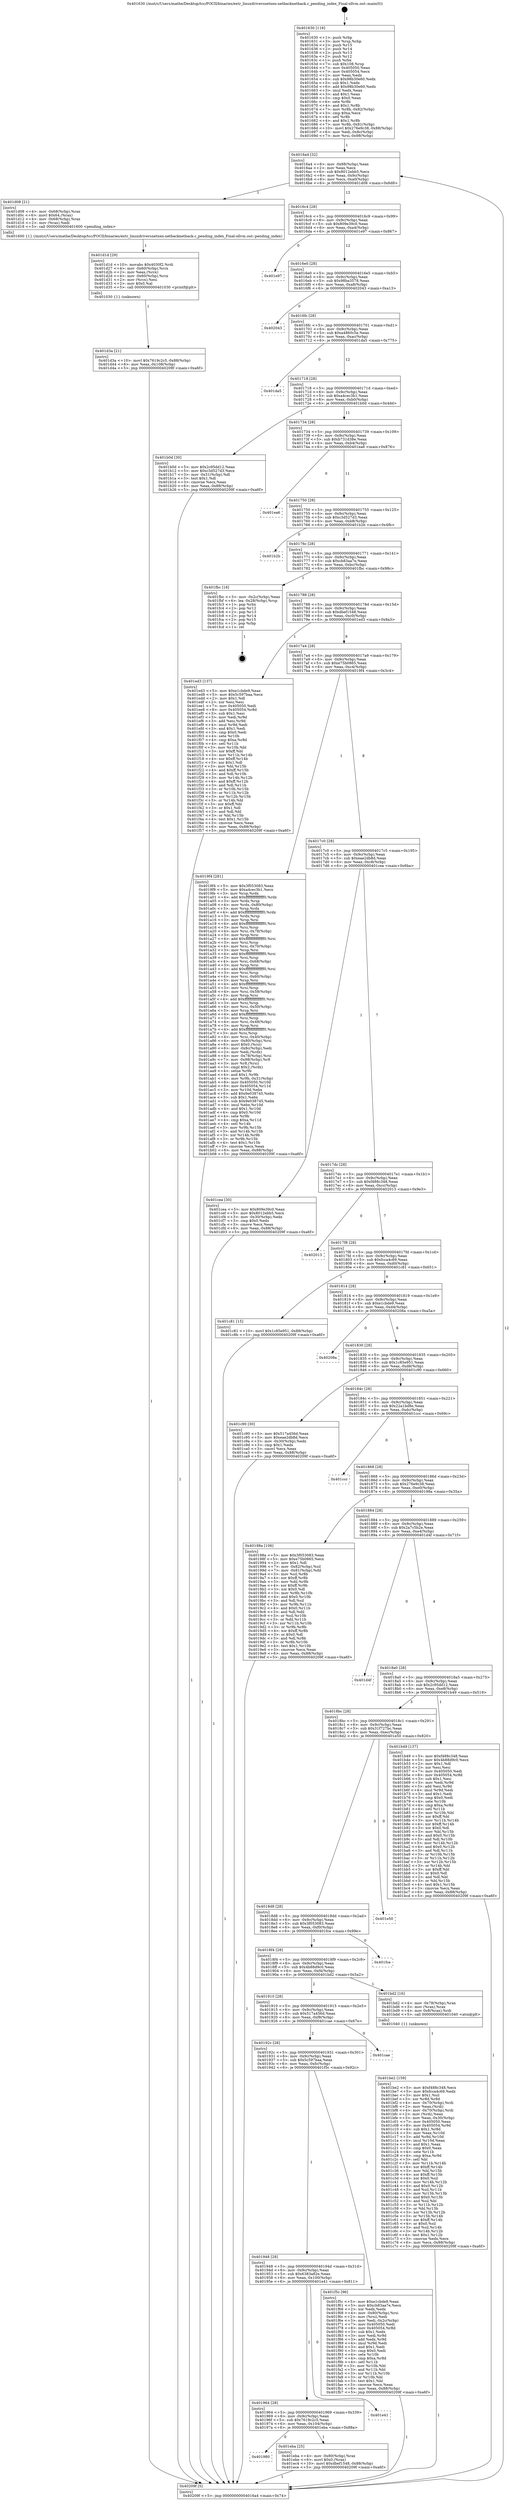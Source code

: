 digraph "0x401630" {
  label = "0x401630 (/mnt/c/Users/mathe/Desktop/tcc/POCII/binaries/extr_linuxdriversnetxen-netbacknetback.c_pending_index_Final-ollvm.out::main(0))"
  labelloc = "t"
  node[shape=record]

  Entry [label="",width=0.3,height=0.3,shape=circle,fillcolor=black,style=filled]
  "0x4016a4" [label="{
     0x4016a4 [32]\l
     | [instrs]\l
     &nbsp;&nbsp;0x4016a4 \<+6\>: mov -0x88(%rbp),%eax\l
     &nbsp;&nbsp;0x4016aa \<+2\>: mov %eax,%ecx\l
     &nbsp;&nbsp;0x4016ac \<+6\>: sub $0x8012ebb5,%ecx\l
     &nbsp;&nbsp;0x4016b2 \<+6\>: mov %eax,-0x9c(%rbp)\l
     &nbsp;&nbsp;0x4016b8 \<+6\>: mov %ecx,-0xa0(%rbp)\l
     &nbsp;&nbsp;0x4016be \<+6\>: je 0000000000401d08 \<main+0x6d8\>\l
  }"]
  "0x401d08" [label="{
     0x401d08 [21]\l
     | [instrs]\l
     &nbsp;&nbsp;0x401d08 \<+4\>: mov -0x68(%rbp),%rax\l
     &nbsp;&nbsp;0x401d0c \<+6\>: movl $0x64,(%rax)\l
     &nbsp;&nbsp;0x401d12 \<+4\>: mov -0x68(%rbp),%rax\l
     &nbsp;&nbsp;0x401d16 \<+2\>: mov (%rax),%edi\l
     &nbsp;&nbsp;0x401d18 \<+5\>: call 0000000000401600 \<pending_index\>\l
     | [calls]\l
     &nbsp;&nbsp;0x401600 \{1\} (/mnt/c/Users/mathe/Desktop/tcc/POCII/binaries/extr_linuxdriversnetxen-netbacknetback.c_pending_index_Final-ollvm.out::pending_index)\l
  }"]
  "0x4016c4" [label="{
     0x4016c4 [28]\l
     | [instrs]\l
     &nbsp;&nbsp;0x4016c4 \<+5\>: jmp 00000000004016c9 \<main+0x99\>\l
     &nbsp;&nbsp;0x4016c9 \<+6\>: mov -0x9c(%rbp),%eax\l
     &nbsp;&nbsp;0x4016cf \<+5\>: sub $0x809e39c0,%eax\l
     &nbsp;&nbsp;0x4016d4 \<+6\>: mov %eax,-0xa4(%rbp)\l
     &nbsp;&nbsp;0x4016da \<+6\>: je 0000000000401e97 \<main+0x867\>\l
  }"]
  Exit [label="",width=0.3,height=0.3,shape=circle,fillcolor=black,style=filled,peripheries=2]
  "0x401e97" [label="{
     0x401e97\l
  }", style=dashed]
  "0x4016e0" [label="{
     0x4016e0 [28]\l
     | [instrs]\l
     &nbsp;&nbsp;0x4016e0 \<+5\>: jmp 00000000004016e5 \<main+0xb5\>\l
     &nbsp;&nbsp;0x4016e5 \<+6\>: mov -0x9c(%rbp),%eax\l
     &nbsp;&nbsp;0x4016eb \<+5\>: sub $0x98ba3578,%eax\l
     &nbsp;&nbsp;0x4016f0 \<+6\>: mov %eax,-0xa8(%rbp)\l
     &nbsp;&nbsp;0x4016f6 \<+6\>: je 0000000000402043 \<main+0xa13\>\l
  }"]
  "0x401980" [label="{
     0x401980\l
  }", style=dashed]
  "0x402043" [label="{
     0x402043\l
  }", style=dashed]
  "0x4016fc" [label="{
     0x4016fc [28]\l
     | [instrs]\l
     &nbsp;&nbsp;0x4016fc \<+5\>: jmp 0000000000401701 \<main+0xd1\>\l
     &nbsp;&nbsp;0x401701 \<+6\>: mov -0x9c(%rbp),%eax\l
     &nbsp;&nbsp;0x401707 \<+5\>: sub $0xa4860c5e,%eax\l
     &nbsp;&nbsp;0x40170c \<+6\>: mov %eax,-0xac(%rbp)\l
     &nbsp;&nbsp;0x401712 \<+6\>: je 0000000000401da5 \<main+0x775\>\l
  }"]
  "0x401eba" [label="{
     0x401eba [25]\l
     | [instrs]\l
     &nbsp;&nbsp;0x401eba \<+4\>: mov -0x80(%rbp),%rax\l
     &nbsp;&nbsp;0x401ebe \<+6\>: movl $0x0,(%rax)\l
     &nbsp;&nbsp;0x401ec4 \<+10\>: movl $0xdbef1548,-0x88(%rbp)\l
     &nbsp;&nbsp;0x401ece \<+5\>: jmp 000000000040209f \<main+0xa6f\>\l
  }"]
  "0x401da5" [label="{
     0x401da5\l
  }", style=dashed]
  "0x401718" [label="{
     0x401718 [28]\l
     | [instrs]\l
     &nbsp;&nbsp;0x401718 \<+5\>: jmp 000000000040171d \<main+0xed\>\l
     &nbsp;&nbsp;0x40171d \<+6\>: mov -0x9c(%rbp),%eax\l
     &nbsp;&nbsp;0x401723 \<+5\>: sub $0xa4cec3b1,%eax\l
     &nbsp;&nbsp;0x401728 \<+6\>: mov %eax,-0xb0(%rbp)\l
     &nbsp;&nbsp;0x40172e \<+6\>: je 0000000000401b0d \<main+0x4dd\>\l
  }"]
  "0x401964" [label="{
     0x401964 [28]\l
     | [instrs]\l
     &nbsp;&nbsp;0x401964 \<+5\>: jmp 0000000000401969 \<main+0x339\>\l
     &nbsp;&nbsp;0x401969 \<+6\>: mov -0x9c(%rbp),%eax\l
     &nbsp;&nbsp;0x40196f \<+5\>: sub $0x7619c2c5,%eax\l
     &nbsp;&nbsp;0x401974 \<+6\>: mov %eax,-0x104(%rbp)\l
     &nbsp;&nbsp;0x40197a \<+6\>: je 0000000000401eba \<main+0x88a\>\l
  }"]
  "0x401b0d" [label="{
     0x401b0d [30]\l
     | [instrs]\l
     &nbsp;&nbsp;0x401b0d \<+5\>: mov $0x2c95dd12,%eax\l
     &nbsp;&nbsp;0x401b12 \<+5\>: mov $0xc3d527d3,%ecx\l
     &nbsp;&nbsp;0x401b17 \<+3\>: mov -0x31(%rbp),%dl\l
     &nbsp;&nbsp;0x401b1a \<+3\>: test $0x1,%dl\l
     &nbsp;&nbsp;0x401b1d \<+3\>: cmovne %ecx,%eax\l
     &nbsp;&nbsp;0x401b20 \<+6\>: mov %eax,-0x88(%rbp)\l
     &nbsp;&nbsp;0x401b26 \<+5\>: jmp 000000000040209f \<main+0xa6f\>\l
  }"]
  "0x401734" [label="{
     0x401734 [28]\l
     | [instrs]\l
     &nbsp;&nbsp;0x401734 \<+5\>: jmp 0000000000401739 \<main+0x109\>\l
     &nbsp;&nbsp;0x401739 \<+6\>: mov -0x9c(%rbp),%eax\l
     &nbsp;&nbsp;0x40173f \<+5\>: sub $0xb731d38e,%eax\l
     &nbsp;&nbsp;0x401744 \<+6\>: mov %eax,-0xb4(%rbp)\l
     &nbsp;&nbsp;0x40174a \<+6\>: je 0000000000401ea6 \<main+0x876\>\l
  }"]
  "0x401e41" [label="{
     0x401e41\l
  }", style=dashed]
  "0x401ea6" [label="{
     0x401ea6\l
  }", style=dashed]
  "0x401750" [label="{
     0x401750 [28]\l
     | [instrs]\l
     &nbsp;&nbsp;0x401750 \<+5\>: jmp 0000000000401755 \<main+0x125\>\l
     &nbsp;&nbsp;0x401755 \<+6\>: mov -0x9c(%rbp),%eax\l
     &nbsp;&nbsp;0x40175b \<+5\>: sub $0xc3d527d3,%eax\l
     &nbsp;&nbsp;0x401760 \<+6\>: mov %eax,-0xb8(%rbp)\l
     &nbsp;&nbsp;0x401766 \<+6\>: je 0000000000401b2b \<main+0x4fb\>\l
  }"]
  "0x401948" [label="{
     0x401948 [28]\l
     | [instrs]\l
     &nbsp;&nbsp;0x401948 \<+5\>: jmp 000000000040194d \<main+0x31d\>\l
     &nbsp;&nbsp;0x40194d \<+6\>: mov -0x9c(%rbp),%eax\l
     &nbsp;&nbsp;0x401953 \<+5\>: sub $0x6383a82e,%eax\l
     &nbsp;&nbsp;0x401958 \<+6\>: mov %eax,-0x100(%rbp)\l
     &nbsp;&nbsp;0x40195e \<+6\>: je 0000000000401e41 \<main+0x811\>\l
  }"]
  "0x401b2b" [label="{
     0x401b2b\l
  }", style=dashed]
  "0x40176c" [label="{
     0x40176c [28]\l
     | [instrs]\l
     &nbsp;&nbsp;0x40176c \<+5\>: jmp 0000000000401771 \<main+0x141\>\l
     &nbsp;&nbsp;0x401771 \<+6\>: mov -0x9c(%rbp),%eax\l
     &nbsp;&nbsp;0x401777 \<+5\>: sub $0xcb83aa7e,%eax\l
     &nbsp;&nbsp;0x40177c \<+6\>: mov %eax,-0xbc(%rbp)\l
     &nbsp;&nbsp;0x401782 \<+6\>: je 0000000000401fbc \<main+0x98c\>\l
  }"]
  "0x401f5c" [label="{
     0x401f5c [96]\l
     | [instrs]\l
     &nbsp;&nbsp;0x401f5c \<+5\>: mov $0xe1cbde9,%eax\l
     &nbsp;&nbsp;0x401f61 \<+5\>: mov $0xcb83aa7e,%ecx\l
     &nbsp;&nbsp;0x401f66 \<+2\>: xor %edx,%edx\l
     &nbsp;&nbsp;0x401f68 \<+4\>: mov -0x80(%rbp),%rsi\l
     &nbsp;&nbsp;0x401f6c \<+2\>: mov (%rsi),%edi\l
     &nbsp;&nbsp;0x401f6e \<+3\>: mov %edi,-0x2c(%rbp)\l
     &nbsp;&nbsp;0x401f71 \<+7\>: mov 0x405050,%edi\l
     &nbsp;&nbsp;0x401f78 \<+8\>: mov 0x405054,%r8d\l
     &nbsp;&nbsp;0x401f80 \<+3\>: sub $0x1,%edx\l
     &nbsp;&nbsp;0x401f83 \<+3\>: mov %edi,%r9d\l
     &nbsp;&nbsp;0x401f86 \<+3\>: add %edx,%r9d\l
     &nbsp;&nbsp;0x401f89 \<+4\>: imul %r9d,%edi\l
     &nbsp;&nbsp;0x401f8d \<+3\>: and $0x1,%edi\l
     &nbsp;&nbsp;0x401f90 \<+3\>: cmp $0x0,%edi\l
     &nbsp;&nbsp;0x401f93 \<+4\>: sete %r10b\l
     &nbsp;&nbsp;0x401f97 \<+4\>: cmp $0xa,%r8d\l
     &nbsp;&nbsp;0x401f9b \<+4\>: setl %r11b\l
     &nbsp;&nbsp;0x401f9f \<+3\>: mov %r10b,%bl\l
     &nbsp;&nbsp;0x401fa2 \<+3\>: and %r11b,%bl\l
     &nbsp;&nbsp;0x401fa5 \<+3\>: xor %r11b,%r10b\l
     &nbsp;&nbsp;0x401fa8 \<+3\>: or %r10b,%bl\l
     &nbsp;&nbsp;0x401fab \<+3\>: test $0x1,%bl\l
     &nbsp;&nbsp;0x401fae \<+3\>: cmovne %ecx,%eax\l
     &nbsp;&nbsp;0x401fb1 \<+6\>: mov %eax,-0x88(%rbp)\l
     &nbsp;&nbsp;0x401fb7 \<+5\>: jmp 000000000040209f \<main+0xa6f\>\l
  }"]
  "0x401fbc" [label="{
     0x401fbc [18]\l
     | [instrs]\l
     &nbsp;&nbsp;0x401fbc \<+3\>: mov -0x2c(%rbp),%eax\l
     &nbsp;&nbsp;0x401fbf \<+4\>: lea -0x28(%rbp),%rsp\l
     &nbsp;&nbsp;0x401fc3 \<+1\>: pop %rbx\l
     &nbsp;&nbsp;0x401fc4 \<+2\>: pop %r12\l
     &nbsp;&nbsp;0x401fc6 \<+2\>: pop %r13\l
     &nbsp;&nbsp;0x401fc8 \<+2\>: pop %r14\l
     &nbsp;&nbsp;0x401fca \<+2\>: pop %r15\l
     &nbsp;&nbsp;0x401fcc \<+1\>: pop %rbp\l
     &nbsp;&nbsp;0x401fcd \<+1\>: ret\l
  }"]
  "0x401788" [label="{
     0x401788 [28]\l
     | [instrs]\l
     &nbsp;&nbsp;0x401788 \<+5\>: jmp 000000000040178d \<main+0x15d\>\l
     &nbsp;&nbsp;0x40178d \<+6\>: mov -0x9c(%rbp),%eax\l
     &nbsp;&nbsp;0x401793 \<+5\>: sub $0xdbef1548,%eax\l
     &nbsp;&nbsp;0x401798 \<+6\>: mov %eax,-0xc0(%rbp)\l
     &nbsp;&nbsp;0x40179e \<+6\>: je 0000000000401ed3 \<main+0x8a3\>\l
  }"]
  "0x40192c" [label="{
     0x40192c [28]\l
     | [instrs]\l
     &nbsp;&nbsp;0x40192c \<+5\>: jmp 0000000000401931 \<main+0x301\>\l
     &nbsp;&nbsp;0x401931 \<+6\>: mov -0x9c(%rbp),%eax\l
     &nbsp;&nbsp;0x401937 \<+5\>: sub $0x5c597baa,%eax\l
     &nbsp;&nbsp;0x40193c \<+6\>: mov %eax,-0xfc(%rbp)\l
     &nbsp;&nbsp;0x401942 \<+6\>: je 0000000000401f5c \<main+0x92c\>\l
  }"]
  "0x401ed3" [label="{
     0x401ed3 [137]\l
     | [instrs]\l
     &nbsp;&nbsp;0x401ed3 \<+5\>: mov $0xe1cbde9,%eax\l
     &nbsp;&nbsp;0x401ed8 \<+5\>: mov $0x5c597baa,%ecx\l
     &nbsp;&nbsp;0x401edd \<+2\>: mov $0x1,%dl\l
     &nbsp;&nbsp;0x401edf \<+2\>: xor %esi,%esi\l
     &nbsp;&nbsp;0x401ee1 \<+7\>: mov 0x405050,%edi\l
     &nbsp;&nbsp;0x401ee8 \<+8\>: mov 0x405054,%r8d\l
     &nbsp;&nbsp;0x401ef0 \<+3\>: sub $0x1,%esi\l
     &nbsp;&nbsp;0x401ef3 \<+3\>: mov %edi,%r9d\l
     &nbsp;&nbsp;0x401ef6 \<+3\>: add %esi,%r9d\l
     &nbsp;&nbsp;0x401ef9 \<+4\>: imul %r9d,%edi\l
     &nbsp;&nbsp;0x401efd \<+3\>: and $0x1,%edi\l
     &nbsp;&nbsp;0x401f00 \<+3\>: cmp $0x0,%edi\l
     &nbsp;&nbsp;0x401f03 \<+4\>: sete %r10b\l
     &nbsp;&nbsp;0x401f07 \<+4\>: cmp $0xa,%r8d\l
     &nbsp;&nbsp;0x401f0b \<+4\>: setl %r11b\l
     &nbsp;&nbsp;0x401f0f \<+3\>: mov %r10b,%bl\l
     &nbsp;&nbsp;0x401f12 \<+3\>: xor $0xff,%bl\l
     &nbsp;&nbsp;0x401f15 \<+3\>: mov %r11b,%r14b\l
     &nbsp;&nbsp;0x401f18 \<+4\>: xor $0xff,%r14b\l
     &nbsp;&nbsp;0x401f1c \<+3\>: xor $0x1,%dl\l
     &nbsp;&nbsp;0x401f1f \<+3\>: mov %bl,%r15b\l
     &nbsp;&nbsp;0x401f22 \<+4\>: and $0xff,%r15b\l
     &nbsp;&nbsp;0x401f26 \<+3\>: and %dl,%r10b\l
     &nbsp;&nbsp;0x401f29 \<+3\>: mov %r14b,%r12b\l
     &nbsp;&nbsp;0x401f2c \<+4\>: and $0xff,%r12b\l
     &nbsp;&nbsp;0x401f30 \<+3\>: and %dl,%r11b\l
     &nbsp;&nbsp;0x401f33 \<+3\>: or %r10b,%r15b\l
     &nbsp;&nbsp;0x401f36 \<+3\>: or %r11b,%r12b\l
     &nbsp;&nbsp;0x401f39 \<+3\>: xor %r12b,%r15b\l
     &nbsp;&nbsp;0x401f3c \<+3\>: or %r14b,%bl\l
     &nbsp;&nbsp;0x401f3f \<+3\>: xor $0xff,%bl\l
     &nbsp;&nbsp;0x401f42 \<+3\>: or $0x1,%dl\l
     &nbsp;&nbsp;0x401f45 \<+2\>: and %dl,%bl\l
     &nbsp;&nbsp;0x401f47 \<+3\>: or %bl,%r15b\l
     &nbsp;&nbsp;0x401f4a \<+4\>: test $0x1,%r15b\l
     &nbsp;&nbsp;0x401f4e \<+3\>: cmovne %ecx,%eax\l
     &nbsp;&nbsp;0x401f51 \<+6\>: mov %eax,-0x88(%rbp)\l
     &nbsp;&nbsp;0x401f57 \<+5\>: jmp 000000000040209f \<main+0xa6f\>\l
  }"]
  "0x4017a4" [label="{
     0x4017a4 [28]\l
     | [instrs]\l
     &nbsp;&nbsp;0x4017a4 \<+5\>: jmp 00000000004017a9 \<main+0x179\>\l
     &nbsp;&nbsp;0x4017a9 \<+6\>: mov -0x9c(%rbp),%eax\l
     &nbsp;&nbsp;0x4017af \<+5\>: sub $0xe75b0865,%eax\l
     &nbsp;&nbsp;0x4017b4 \<+6\>: mov %eax,-0xc4(%rbp)\l
     &nbsp;&nbsp;0x4017ba \<+6\>: je 00000000004019f4 \<main+0x3c4\>\l
  }"]
  "0x401cae" [label="{
     0x401cae\l
  }", style=dashed]
  "0x4019f4" [label="{
     0x4019f4 [281]\l
     | [instrs]\l
     &nbsp;&nbsp;0x4019f4 \<+5\>: mov $0x3f053083,%eax\l
     &nbsp;&nbsp;0x4019f9 \<+5\>: mov $0xa4cec3b1,%ecx\l
     &nbsp;&nbsp;0x4019fe \<+3\>: mov %rsp,%rdx\l
     &nbsp;&nbsp;0x401a01 \<+4\>: add $0xfffffffffffffff0,%rdx\l
     &nbsp;&nbsp;0x401a05 \<+3\>: mov %rdx,%rsp\l
     &nbsp;&nbsp;0x401a08 \<+4\>: mov %rdx,-0x80(%rbp)\l
     &nbsp;&nbsp;0x401a0c \<+3\>: mov %rsp,%rdx\l
     &nbsp;&nbsp;0x401a0f \<+4\>: add $0xfffffffffffffff0,%rdx\l
     &nbsp;&nbsp;0x401a13 \<+3\>: mov %rdx,%rsp\l
     &nbsp;&nbsp;0x401a16 \<+3\>: mov %rsp,%rsi\l
     &nbsp;&nbsp;0x401a19 \<+4\>: add $0xfffffffffffffff0,%rsi\l
     &nbsp;&nbsp;0x401a1d \<+3\>: mov %rsi,%rsp\l
     &nbsp;&nbsp;0x401a20 \<+4\>: mov %rsi,-0x78(%rbp)\l
     &nbsp;&nbsp;0x401a24 \<+3\>: mov %rsp,%rsi\l
     &nbsp;&nbsp;0x401a27 \<+4\>: add $0xfffffffffffffff0,%rsi\l
     &nbsp;&nbsp;0x401a2b \<+3\>: mov %rsi,%rsp\l
     &nbsp;&nbsp;0x401a2e \<+4\>: mov %rsi,-0x70(%rbp)\l
     &nbsp;&nbsp;0x401a32 \<+3\>: mov %rsp,%rsi\l
     &nbsp;&nbsp;0x401a35 \<+4\>: add $0xfffffffffffffff0,%rsi\l
     &nbsp;&nbsp;0x401a39 \<+3\>: mov %rsi,%rsp\l
     &nbsp;&nbsp;0x401a3c \<+4\>: mov %rsi,-0x68(%rbp)\l
     &nbsp;&nbsp;0x401a40 \<+3\>: mov %rsp,%rsi\l
     &nbsp;&nbsp;0x401a43 \<+4\>: add $0xfffffffffffffff0,%rsi\l
     &nbsp;&nbsp;0x401a47 \<+3\>: mov %rsi,%rsp\l
     &nbsp;&nbsp;0x401a4a \<+4\>: mov %rsi,-0x60(%rbp)\l
     &nbsp;&nbsp;0x401a4e \<+3\>: mov %rsp,%rsi\l
     &nbsp;&nbsp;0x401a51 \<+4\>: add $0xfffffffffffffff0,%rsi\l
     &nbsp;&nbsp;0x401a55 \<+3\>: mov %rsi,%rsp\l
     &nbsp;&nbsp;0x401a58 \<+4\>: mov %rsi,-0x58(%rbp)\l
     &nbsp;&nbsp;0x401a5c \<+3\>: mov %rsp,%rsi\l
     &nbsp;&nbsp;0x401a5f \<+4\>: add $0xfffffffffffffff0,%rsi\l
     &nbsp;&nbsp;0x401a63 \<+3\>: mov %rsi,%rsp\l
     &nbsp;&nbsp;0x401a66 \<+4\>: mov %rsi,-0x50(%rbp)\l
     &nbsp;&nbsp;0x401a6a \<+3\>: mov %rsp,%rsi\l
     &nbsp;&nbsp;0x401a6d \<+4\>: add $0xfffffffffffffff0,%rsi\l
     &nbsp;&nbsp;0x401a71 \<+3\>: mov %rsi,%rsp\l
     &nbsp;&nbsp;0x401a74 \<+4\>: mov %rsi,-0x48(%rbp)\l
     &nbsp;&nbsp;0x401a78 \<+3\>: mov %rsp,%rsi\l
     &nbsp;&nbsp;0x401a7b \<+4\>: add $0xfffffffffffffff0,%rsi\l
     &nbsp;&nbsp;0x401a7f \<+3\>: mov %rsi,%rsp\l
     &nbsp;&nbsp;0x401a82 \<+4\>: mov %rsi,-0x40(%rbp)\l
     &nbsp;&nbsp;0x401a86 \<+4\>: mov -0x80(%rbp),%rsi\l
     &nbsp;&nbsp;0x401a8a \<+6\>: movl $0x0,(%rsi)\l
     &nbsp;&nbsp;0x401a90 \<+6\>: mov -0x8c(%rbp),%edi\l
     &nbsp;&nbsp;0x401a96 \<+2\>: mov %edi,(%rdx)\l
     &nbsp;&nbsp;0x401a98 \<+4\>: mov -0x78(%rbp),%rsi\l
     &nbsp;&nbsp;0x401a9c \<+7\>: mov -0x98(%rbp),%r8\l
     &nbsp;&nbsp;0x401aa3 \<+3\>: mov %r8,(%rsi)\l
     &nbsp;&nbsp;0x401aa6 \<+3\>: cmpl $0x2,(%rdx)\l
     &nbsp;&nbsp;0x401aa9 \<+4\>: setne %r9b\l
     &nbsp;&nbsp;0x401aad \<+4\>: and $0x1,%r9b\l
     &nbsp;&nbsp;0x401ab1 \<+4\>: mov %r9b,-0x31(%rbp)\l
     &nbsp;&nbsp;0x401ab5 \<+8\>: mov 0x405050,%r10d\l
     &nbsp;&nbsp;0x401abd \<+8\>: mov 0x405054,%r11d\l
     &nbsp;&nbsp;0x401ac5 \<+3\>: mov %r10d,%ebx\l
     &nbsp;&nbsp;0x401ac8 \<+6\>: add $0x9e038745,%ebx\l
     &nbsp;&nbsp;0x401ace \<+3\>: sub $0x1,%ebx\l
     &nbsp;&nbsp;0x401ad1 \<+6\>: sub $0x9e038745,%ebx\l
     &nbsp;&nbsp;0x401ad7 \<+4\>: imul %ebx,%r10d\l
     &nbsp;&nbsp;0x401adb \<+4\>: and $0x1,%r10d\l
     &nbsp;&nbsp;0x401adf \<+4\>: cmp $0x0,%r10d\l
     &nbsp;&nbsp;0x401ae3 \<+4\>: sete %r9b\l
     &nbsp;&nbsp;0x401ae7 \<+4\>: cmp $0xa,%r11d\l
     &nbsp;&nbsp;0x401aeb \<+4\>: setl %r14b\l
     &nbsp;&nbsp;0x401aef \<+3\>: mov %r9b,%r15b\l
     &nbsp;&nbsp;0x401af2 \<+3\>: and %r14b,%r15b\l
     &nbsp;&nbsp;0x401af5 \<+3\>: xor %r14b,%r9b\l
     &nbsp;&nbsp;0x401af8 \<+3\>: or %r9b,%r15b\l
     &nbsp;&nbsp;0x401afb \<+4\>: test $0x1,%r15b\l
     &nbsp;&nbsp;0x401aff \<+3\>: cmovne %ecx,%eax\l
     &nbsp;&nbsp;0x401b02 \<+6\>: mov %eax,-0x88(%rbp)\l
     &nbsp;&nbsp;0x401b08 \<+5\>: jmp 000000000040209f \<main+0xa6f\>\l
  }"]
  "0x4017c0" [label="{
     0x4017c0 [28]\l
     | [instrs]\l
     &nbsp;&nbsp;0x4017c0 \<+5\>: jmp 00000000004017c5 \<main+0x195\>\l
     &nbsp;&nbsp;0x4017c5 \<+6\>: mov -0x9c(%rbp),%eax\l
     &nbsp;&nbsp;0x4017cb \<+5\>: sub $0xeae2db8d,%eax\l
     &nbsp;&nbsp;0x4017d0 \<+6\>: mov %eax,-0xc8(%rbp)\l
     &nbsp;&nbsp;0x4017d6 \<+6\>: je 0000000000401cea \<main+0x6ba\>\l
  }"]
  "0x401d3a" [label="{
     0x401d3a [21]\l
     | [instrs]\l
     &nbsp;&nbsp;0x401d3a \<+10\>: movl $0x7619c2c5,-0x88(%rbp)\l
     &nbsp;&nbsp;0x401d44 \<+6\>: mov %eax,-0x108(%rbp)\l
     &nbsp;&nbsp;0x401d4a \<+5\>: jmp 000000000040209f \<main+0xa6f\>\l
  }"]
  "0x401cea" [label="{
     0x401cea [30]\l
     | [instrs]\l
     &nbsp;&nbsp;0x401cea \<+5\>: mov $0x809e39c0,%eax\l
     &nbsp;&nbsp;0x401cef \<+5\>: mov $0x8012ebb5,%ecx\l
     &nbsp;&nbsp;0x401cf4 \<+3\>: mov -0x30(%rbp),%edx\l
     &nbsp;&nbsp;0x401cf7 \<+3\>: cmp $0x0,%edx\l
     &nbsp;&nbsp;0x401cfa \<+3\>: cmove %ecx,%eax\l
     &nbsp;&nbsp;0x401cfd \<+6\>: mov %eax,-0x88(%rbp)\l
     &nbsp;&nbsp;0x401d03 \<+5\>: jmp 000000000040209f \<main+0xa6f\>\l
  }"]
  "0x4017dc" [label="{
     0x4017dc [28]\l
     | [instrs]\l
     &nbsp;&nbsp;0x4017dc \<+5\>: jmp 00000000004017e1 \<main+0x1b1\>\l
     &nbsp;&nbsp;0x4017e1 \<+6\>: mov -0x9c(%rbp),%eax\l
     &nbsp;&nbsp;0x4017e7 \<+5\>: sub $0xf488c348,%eax\l
     &nbsp;&nbsp;0x4017ec \<+6\>: mov %eax,-0xcc(%rbp)\l
     &nbsp;&nbsp;0x4017f2 \<+6\>: je 0000000000402013 \<main+0x9e3\>\l
  }"]
  "0x401d1d" [label="{
     0x401d1d [29]\l
     | [instrs]\l
     &nbsp;&nbsp;0x401d1d \<+10\>: movabs $0x4030f2,%rdi\l
     &nbsp;&nbsp;0x401d27 \<+4\>: mov -0x60(%rbp),%rcx\l
     &nbsp;&nbsp;0x401d2b \<+2\>: mov %eax,(%rcx)\l
     &nbsp;&nbsp;0x401d2d \<+4\>: mov -0x60(%rbp),%rcx\l
     &nbsp;&nbsp;0x401d31 \<+2\>: mov (%rcx),%esi\l
     &nbsp;&nbsp;0x401d33 \<+2\>: mov $0x0,%al\l
     &nbsp;&nbsp;0x401d35 \<+5\>: call 0000000000401030 \<printf@plt\>\l
     | [calls]\l
     &nbsp;&nbsp;0x401030 \{1\} (unknown)\l
  }"]
  "0x402013" [label="{
     0x402013\l
  }", style=dashed]
  "0x4017f8" [label="{
     0x4017f8 [28]\l
     | [instrs]\l
     &nbsp;&nbsp;0x4017f8 \<+5\>: jmp 00000000004017fd \<main+0x1cd\>\l
     &nbsp;&nbsp;0x4017fd \<+6\>: mov -0x9c(%rbp),%eax\l
     &nbsp;&nbsp;0x401803 \<+5\>: sub $0xfcca4c69,%eax\l
     &nbsp;&nbsp;0x401808 \<+6\>: mov %eax,-0xd0(%rbp)\l
     &nbsp;&nbsp;0x40180e \<+6\>: je 0000000000401c81 \<main+0x651\>\l
  }"]
  "0x401be2" [label="{
     0x401be2 [159]\l
     | [instrs]\l
     &nbsp;&nbsp;0x401be2 \<+5\>: mov $0xf488c348,%ecx\l
     &nbsp;&nbsp;0x401be7 \<+5\>: mov $0xfcca4c69,%edx\l
     &nbsp;&nbsp;0x401bec \<+3\>: mov $0x1,%sil\l
     &nbsp;&nbsp;0x401bef \<+3\>: xor %r8d,%r8d\l
     &nbsp;&nbsp;0x401bf2 \<+4\>: mov -0x70(%rbp),%rdi\l
     &nbsp;&nbsp;0x401bf6 \<+2\>: mov %eax,(%rdi)\l
     &nbsp;&nbsp;0x401bf8 \<+4\>: mov -0x70(%rbp),%rdi\l
     &nbsp;&nbsp;0x401bfc \<+2\>: mov (%rdi),%eax\l
     &nbsp;&nbsp;0x401bfe \<+3\>: mov %eax,-0x30(%rbp)\l
     &nbsp;&nbsp;0x401c01 \<+7\>: mov 0x405050,%eax\l
     &nbsp;&nbsp;0x401c08 \<+8\>: mov 0x405054,%r9d\l
     &nbsp;&nbsp;0x401c10 \<+4\>: sub $0x1,%r8d\l
     &nbsp;&nbsp;0x401c14 \<+3\>: mov %eax,%r10d\l
     &nbsp;&nbsp;0x401c17 \<+3\>: add %r8d,%r10d\l
     &nbsp;&nbsp;0x401c1a \<+4\>: imul %r10d,%eax\l
     &nbsp;&nbsp;0x401c1e \<+3\>: and $0x1,%eax\l
     &nbsp;&nbsp;0x401c21 \<+3\>: cmp $0x0,%eax\l
     &nbsp;&nbsp;0x401c24 \<+4\>: sete %r11b\l
     &nbsp;&nbsp;0x401c28 \<+4\>: cmp $0xa,%r9d\l
     &nbsp;&nbsp;0x401c2c \<+3\>: setl %bl\l
     &nbsp;&nbsp;0x401c2f \<+3\>: mov %r11b,%r14b\l
     &nbsp;&nbsp;0x401c32 \<+4\>: xor $0xff,%r14b\l
     &nbsp;&nbsp;0x401c36 \<+3\>: mov %bl,%r15b\l
     &nbsp;&nbsp;0x401c39 \<+4\>: xor $0xff,%r15b\l
     &nbsp;&nbsp;0x401c3d \<+4\>: xor $0x0,%sil\l
     &nbsp;&nbsp;0x401c41 \<+3\>: mov %r14b,%r12b\l
     &nbsp;&nbsp;0x401c44 \<+4\>: and $0x0,%r12b\l
     &nbsp;&nbsp;0x401c48 \<+3\>: and %sil,%r11b\l
     &nbsp;&nbsp;0x401c4b \<+3\>: mov %r15b,%r13b\l
     &nbsp;&nbsp;0x401c4e \<+4\>: and $0x0,%r13b\l
     &nbsp;&nbsp;0x401c52 \<+3\>: and %sil,%bl\l
     &nbsp;&nbsp;0x401c55 \<+3\>: or %r11b,%r12b\l
     &nbsp;&nbsp;0x401c58 \<+3\>: or %bl,%r13b\l
     &nbsp;&nbsp;0x401c5b \<+3\>: xor %r13b,%r12b\l
     &nbsp;&nbsp;0x401c5e \<+3\>: or %r15b,%r14b\l
     &nbsp;&nbsp;0x401c61 \<+4\>: xor $0xff,%r14b\l
     &nbsp;&nbsp;0x401c65 \<+4\>: or $0x0,%sil\l
     &nbsp;&nbsp;0x401c69 \<+3\>: and %sil,%r14b\l
     &nbsp;&nbsp;0x401c6c \<+3\>: or %r14b,%r12b\l
     &nbsp;&nbsp;0x401c6f \<+4\>: test $0x1,%r12b\l
     &nbsp;&nbsp;0x401c73 \<+3\>: cmovne %edx,%ecx\l
     &nbsp;&nbsp;0x401c76 \<+6\>: mov %ecx,-0x88(%rbp)\l
     &nbsp;&nbsp;0x401c7c \<+5\>: jmp 000000000040209f \<main+0xa6f\>\l
  }"]
  "0x401c81" [label="{
     0x401c81 [15]\l
     | [instrs]\l
     &nbsp;&nbsp;0x401c81 \<+10\>: movl $0x1c85e951,-0x88(%rbp)\l
     &nbsp;&nbsp;0x401c8b \<+5\>: jmp 000000000040209f \<main+0xa6f\>\l
  }"]
  "0x401814" [label="{
     0x401814 [28]\l
     | [instrs]\l
     &nbsp;&nbsp;0x401814 \<+5\>: jmp 0000000000401819 \<main+0x1e9\>\l
     &nbsp;&nbsp;0x401819 \<+6\>: mov -0x9c(%rbp),%eax\l
     &nbsp;&nbsp;0x40181f \<+5\>: sub $0xe1cbde9,%eax\l
     &nbsp;&nbsp;0x401824 \<+6\>: mov %eax,-0xd4(%rbp)\l
     &nbsp;&nbsp;0x40182a \<+6\>: je 000000000040208a \<main+0xa5a\>\l
  }"]
  "0x401910" [label="{
     0x401910 [28]\l
     | [instrs]\l
     &nbsp;&nbsp;0x401910 \<+5\>: jmp 0000000000401915 \<main+0x2e5\>\l
     &nbsp;&nbsp;0x401915 \<+6\>: mov -0x9c(%rbp),%eax\l
     &nbsp;&nbsp;0x40191b \<+5\>: sub $0x517a456d,%eax\l
     &nbsp;&nbsp;0x401920 \<+6\>: mov %eax,-0xf8(%rbp)\l
     &nbsp;&nbsp;0x401926 \<+6\>: je 0000000000401cae \<main+0x67e\>\l
  }"]
  "0x40208a" [label="{
     0x40208a\l
  }", style=dashed]
  "0x401830" [label="{
     0x401830 [28]\l
     | [instrs]\l
     &nbsp;&nbsp;0x401830 \<+5\>: jmp 0000000000401835 \<main+0x205\>\l
     &nbsp;&nbsp;0x401835 \<+6\>: mov -0x9c(%rbp),%eax\l
     &nbsp;&nbsp;0x40183b \<+5\>: sub $0x1c85e951,%eax\l
     &nbsp;&nbsp;0x401840 \<+6\>: mov %eax,-0xd8(%rbp)\l
     &nbsp;&nbsp;0x401846 \<+6\>: je 0000000000401c90 \<main+0x660\>\l
  }"]
  "0x401bd2" [label="{
     0x401bd2 [16]\l
     | [instrs]\l
     &nbsp;&nbsp;0x401bd2 \<+4\>: mov -0x78(%rbp),%rax\l
     &nbsp;&nbsp;0x401bd6 \<+3\>: mov (%rax),%rax\l
     &nbsp;&nbsp;0x401bd9 \<+4\>: mov 0x8(%rax),%rdi\l
     &nbsp;&nbsp;0x401bdd \<+5\>: call 0000000000401040 \<atoi@plt\>\l
     | [calls]\l
     &nbsp;&nbsp;0x401040 \{1\} (unknown)\l
  }"]
  "0x401c90" [label="{
     0x401c90 [30]\l
     | [instrs]\l
     &nbsp;&nbsp;0x401c90 \<+5\>: mov $0x517a456d,%eax\l
     &nbsp;&nbsp;0x401c95 \<+5\>: mov $0xeae2db8d,%ecx\l
     &nbsp;&nbsp;0x401c9a \<+3\>: mov -0x30(%rbp),%edx\l
     &nbsp;&nbsp;0x401c9d \<+3\>: cmp $0x1,%edx\l
     &nbsp;&nbsp;0x401ca0 \<+3\>: cmovl %ecx,%eax\l
     &nbsp;&nbsp;0x401ca3 \<+6\>: mov %eax,-0x88(%rbp)\l
     &nbsp;&nbsp;0x401ca9 \<+5\>: jmp 000000000040209f \<main+0xa6f\>\l
  }"]
  "0x40184c" [label="{
     0x40184c [28]\l
     | [instrs]\l
     &nbsp;&nbsp;0x40184c \<+5\>: jmp 0000000000401851 \<main+0x221\>\l
     &nbsp;&nbsp;0x401851 \<+6\>: mov -0x9c(%rbp),%eax\l
     &nbsp;&nbsp;0x401857 \<+5\>: sub $0x22a1bd8e,%eax\l
     &nbsp;&nbsp;0x40185c \<+6\>: mov %eax,-0xdc(%rbp)\l
     &nbsp;&nbsp;0x401862 \<+6\>: je 0000000000401ccc \<main+0x69c\>\l
  }"]
  "0x4018f4" [label="{
     0x4018f4 [28]\l
     | [instrs]\l
     &nbsp;&nbsp;0x4018f4 \<+5\>: jmp 00000000004018f9 \<main+0x2c9\>\l
     &nbsp;&nbsp;0x4018f9 \<+6\>: mov -0x9c(%rbp),%eax\l
     &nbsp;&nbsp;0x4018ff \<+5\>: sub $0x4b88d9c0,%eax\l
     &nbsp;&nbsp;0x401904 \<+6\>: mov %eax,-0xf4(%rbp)\l
     &nbsp;&nbsp;0x40190a \<+6\>: je 0000000000401bd2 \<main+0x5a2\>\l
  }"]
  "0x401ccc" [label="{
     0x401ccc\l
  }", style=dashed]
  "0x401868" [label="{
     0x401868 [28]\l
     | [instrs]\l
     &nbsp;&nbsp;0x401868 \<+5\>: jmp 000000000040186d \<main+0x23d\>\l
     &nbsp;&nbsp;0x40186d \<+6\>: mov -0x9c(%rbp),%eax\l
     &nbsp;&nbsp;0x401873 \<+5\>: sub $0x276e9c38,%eax\l
     &nbsp;&nbsp;0x401878 \<+6\>: mov %eax,-0xe0(%rbp)\l
     &nbsp;&nbsp;0x40187e \<+6\>: je 000000000040198a \<main+0x35a\>\l
  }"]
  "0x401fce" [label="{
     0x401fce\l
  }", style=dashed]
  "0x40198a" [label="{
     0x40198a [106]\l
     | [instrs]\l
     &nbsp;&nbsp;0x40198a \<+5\>: mov $0x3f053083,%eax\l
     &nbsp;&nbsp;0x40198f \<+5\>: mov $0xe75b0865,%ecx\l
     &nbsp;&nbsp;0x401994 \<+2\>: mov $0x1,%dl\l
     &nbsp;&nbsp;0x401996 \<+7\>: mov -0x82(%rbp),%sil\l
     &nbsp;&nbsp;0x40199d \<+7\>: mov -0x81(%rbp),%dil\l
     &nbsp;&nbsp;0x4019a4 \<+3\>: mov %sil,%r8b\l
     &nbsp;&nbsp;0x4019a7 \<+4\>: xor $0xff,%r8b\l
     &nbsp;&nbsp;0x4019ab \<+3\>: mov %dil,%r9b\l
     &nbsp;&nbsp;0x4019ae \<+4\>: xor $0xff,%r9b\l
     &nbsp;&nbsp;0x4019b2 \<+3\>: xor $0x0,%dl\l
     &nbsp;&nbsp;0x4019b5 \<+3\>: mov %r8b,%r10b\l
     &nbsp;&nbsp;0x4019b8 \<+4\>: and $0x0,%r10b\l
     &nbsp;&nbsp;0x4019bc \<+3\>: and %dl,%sil\l
     &nbsp;&nbsp;0x4019bf \<+3\>: mov %r9b,%r11b\l
     &nbsp;&nbsp;0x4019c2 \<+4\>: and $0x0,%r11b\l
     &nbsp;&nbsp;0x4019c6 \<+3\>: and %dl,%dil\l
     &nbsp;&nbsp;0x4019c9 \<+3\>: or %sil,%r10b\l
     &nbsp;&nbsp;0x4019cc \<+3\>: or %dil,%r11b\l
     &nbsp;&nbsp;0x4019cf \<+3\>: xor %r11b,%r10b\l
     &nbsp;&nbsp;0x4019d2 \<+3\>: or %r9b,%r8b\l
     &nbsp;&nbsp;0x4019d5 \<+4\>: xor $0xff,%r8b\l
     &nbsp;&nbsp;0x4019d9 \<+3\>: or $0x0,%dl\l
     &nbsp;&nbsp;0x4019dc \<+3\>: and %dl,%r8b\l
     &nbsp;&nbsp;0x4019df \<+3\>: or %r8b,%r10b\l
     &nbsp;&nbsp;0x4019e2 \<+4\>: test $0x1,%r10b\l
     &nbsp;&nbsp;0x4019e6 \<+3\>: cmovne %ecx,%eax\l
     &nbsp;&nbsp;0x4019e9 \<+6\>: mov %eax,-0x88(%rbp)\l
     &nbsp;&nbsp;0x4019ef \<+5\>: jmp 000000000040209f \<main+0xa6f\>\l
  }"]
  "0x401884" [label="{
     0x401884 [28]\l
     | [instrs]\l
     &nbsp;&nbsp;0x401884 \<+5\>: jmp 0000000000401889 \<main+0x259\>\l
     &nbsp;&nbsp;0x401889 \<+6\>: mov -0x9c(%rbp),%eax\l
     &nbsp;&nbsp;0x40188f \<+5\>: sub $0x2a7c5b2e,%eax\l
     &nbsp;&nbsp;0x401894 \<+6\>: mov %eax,-0xe4(%rbp)\l
     &nbsp;&nbsp;0x40189a \<+6\>: je 0000000000401d4f \<main+0x71f\>\l
  }"]
  "0x40209f" [label="{
     0x40209f [5]\l
     | [instrs]\l
     &nbsp;&nbsp;0x40209f \<+5\>: jmp 00000000004016a4 \<main+0x74\>\l
  }"]
  "0x401630" [label="{
     0x401630 [116]\l
     | [instrs]\l
     &nbsp;&nbsp;0x401630 \<+1\>: push %rbp\l
     &nbsp;&nbsp;0x401631 \<+3\>: mov %rsp,%rbp\l
     &nbsp;&nbsp;0x401634 \<+2\>: push %r15\l
     &nbsp;&nbsp;0x401636 \<+2\>: push %r14\l
     &nbsp;&nbsp;0x401638 \<+2\>: push %r13\l
     &nbsp;&nbsp;0x40163a \<+2\>: push %r12\l
     &nbsp;&nbsp;0x40163c \<+1\>: push %rbx\l
     &nbsp;&nbsp;0x40163d \<+7\>: sub $0x108,%rsp\l
     &nbsp;&nbsp;0x401644 \<+7\>: mov 0x405050,%eax\l
     &nbsp;&nbsp;0x40164b \<+7\>: mov 0x405054,%ecx\l
     &nbsp;&nbsp;0x401652 \<+2\>: mov %eax,%edx\l
     &nbsp;&nbsp;0x401654 \<+6\>: sub $0x98b30e60,%edx\l
     &nbsp;&nbsp;0x40165a \<+3\>: sub $0x1,%edx\l
     &nbsp;&nbsp;0x40165d \<+6\>: add $0x98b30e60,%edx\l
     &nbsp;&nbsp;0x401663 \<+3\>: imul %edx,%eax\l
     &nbsp;&nbsp;0x401666 \<+3\>: and $0x1,%eax\l
     &nbsp;&nbsp;0x401669 \<+3\>: cmp $0x0,%eax\l
     &nbsp;&nbsp;0x40166c \<+4\>: sete %r8b\l
     &nbsp;&nbsp;0x401670 \<+4\>: and $0x1,%r8b\l
     &nbsp;&nbsp;0x401674 \<+7\>: mov %r8b,-0x82(%rbp)\l
     &nbsp;&nbsp;0x40167b \<+3\>: cmp $0xa,%ecx\l
     &nbsp;&nbsp;0x40167e \<+4\>: setl %r8b\l
     &nbsp;&nbsp;0x401682 \<+4\>: and $0x1,%r8b\l
     &nbsp;&nbsp;0x401686 \<+7\>: mov %r8b,-0x81(%rbp)\l
     &nbsp;&nbsp;0x40168d \<+10\>: movl $0x276e9c38,-0x88(%rbp)\l
     &nbsp;&nbsp;0x401697 \<+6\>: mov %edi,-0x8c(%rbp)\l
     &nbsp;&nbsp;0x40169d \<+7\>: mov %rsi,-0x98(%rbp)\l
  }"]
  "0x4018d8" [label="{
     0x4018d8 [28]\l
     | [instrs]\l
     &nbsp;&nbsp;0x4018d8 \<+5\>: jmp 00000000004018dd \<main+0x2ad\>\l
     &nbsp;&nbsp;0x4018dd \<+6\>: mov -0x9c(%rbp),%eax\l
     &nbsp;&nbsp;0x4018e3 \<+5\>: sub $0x3f053083,%eax\l
     &nbsp;&nbsp;0x4018e8 \<+6\>: mov %eax,-0xf0(%rbp)\l
     &nbsp;&nbsp;0x4018ee \<+6\>: je 0000000000401fce \<main+0x99e\>\l
  }"]
  "0x401e50" [label="{
     0x401e50\l
  }", style=dashed]
  "0x401d4f" [label="{
     0x401d4f\l
  }", style=dashed]
  "0x4018a0" [label="{
     0x4018a0 [28]\l
     | [instrs]\l
     &nbsp;&nbsp;0x4018a0 \<+5\>: jmp 00000000004018a5 \<main+0x275\>\l
     &nbsp;&nbsp;0x4018a5 \<+6\>: mov -0x9c(%rbp),%eax\l
     &nbsp;&nbsp;0x4018ab \<+5\>: sub $0x2c95dd12,%eax\l
     &nbsp;&nbsp;0x4018b0 \<+6\>: mov %eax,-0xe8(%rbp)\l
     &nbsp;&nbsp;0x4018b6 \<+6\>: je 0000000000401b49 \<main+0x519\>\l
  }"]
  "0x4018bc" [label="{
     0x4018bc [28]\l
     | [instrs]\l
     &nbsp;&nbsp;0x4018bc \<+5\>: jmp 00000000004018c1 \<main+0x291\>\l
     &nbsp;&nbsp;0x4018c1 \<+6\>: mov -0x9c(%rbp),%eax\l
     &nbsp;&nbsp;0x4018c7 \<+5\>: sub $0x31f727bc,%eax\l
     &nbsp;&nbsp;0x4018cc \<+6\>: mov %eax,-0xec(%rbp)\l
     &nbsp;&nbsp;0x4018d2 \<+6\>: je 0000000000401e50 \<main+0x820\>\l
  }"]
  "0x401b49" [label="{
     0x401b49 [137]\l
     | [instrs]\l
     &nbsp;&nbsp;0x401b49 \<+5\>: mov $0xf488c348,%eax\l
     &nbsp;&nbsp;0x401b4e \<+5\>: mov $0x4b88d9c0,%ecx\l
     &nbsp;&nbsp;0x401b53 \<+2\>: mov $0x1,%dl\l
     &nbsp;&nbsp;0x401b55 \<+2\>: xor %esi,%esi\l
     &nbsp;&nbsp;0x401b57 \<+7\>: mov 0x405050,%edi\l
     &nbsp;&nbsp;0x401b5e \<+8\>: mov 0x405054,%r8d\l
     &nbsp;&nbsp;0x401b66 \<+3\>: sub $0x1,%esi\l
     &nbsp;&nbsp;0x401b69 \<+3\>: mov %edi,%r9d\l
     &nbsp;&nbsp;0x401b6c \<+3\>: add %esi,%r9d\l
     &nbsp;&nbsp;0x401b6f \<+4\>: imul %r9d,%edi\l
     &nbsp;&nbsp;0x401b73 \<+3\>: and $0x1,%edi\l
     &nbsp;&nbsp;0x401b76 \<+3\>: cmp $0x0,%edi\l
     &nbsp;&nbsp;0x401b79 \<+4\>: sete %r10b\l
     &nbsp;&nbsp;0x401b7d \<+4\>: cmp $0xa,%r8d\l
     &nbsp;&nbsp;0x401b81 \<+4\>: setl %r11b\l
     &nbsp;&nbsp;0x401b85 \<+3\>: mov %r10b,%bl\l
     &nbsp;&nbsp;0x401b88 \<+3\>: xor $0xff,%bl\l
     &nbsp;&nbsp;0x401b8b \<+3\>: mov %r11b,%r14b\l
     &nbsp;&nbsp;0x401b8e \<+4\>: xor $0xff,%r14b\l
     &nbsp;&nbsp;0x401b92 \<+3\>: xor $0x0,%dl\l
     &nbsp;&nbsp;0x401b95 \<+3\>: mov %bl,%r15b\l
     &nbsp;&nbsp;0x401b98 \<+4\>: and $0x0,%r15b\l
     &nbsp;&nbsp;0x401b9c \<+3\>: and %dl,%r10b\l
     &nbsp;&nbsp;0x401b9f \<+3\>: mov %r14b,%r12b\l
     &nbsp;&nbsp;0x401ba2 \<+4\>: and $0x0,%r12b\l
     &nbsp;&nbsp;0x401ba6 \<+3\>: and %dl,%r11b\l
     &nbsp;&nbsp;0x401ba9 \<+3\>: or %r10b,%r15b\l
     &nbsp;&nbsp;0x401bac \<+3\>: or %r11b,%r12b\l
     &nbsp;&nbsp;0x401baf \<+3\>: xor %r12b,%r15b\l
     &nbsp;&nbsp;0x401bb2 \<+3\>: or %r14b,%bl\l
     &nbsp;&nbsp;0x401bb5 \<+3\>: xor $0xff,%bl\l
     &nbsp;&nbsp;0x401bb8 \<+3\>: or $0x0,%dl\l
     &nbsp;&nbsp;0x401bbb \<+2\>: and %dl,%bl\l
     &nbsp;&nbsp;0x401bbd \<+3\>: or %bl,%r15b\l
     &nbsp;&nbsp;0x401bc0 \<+4\>: test $0x1,%r15b\l
     &nbsp;&nbsp;0x401bc4 \<+3\>: cmovne %ecx,%eax\l
     &nbsp;&nbsp;0x401bc7 \<+6\>: mov %eax,-0x88(%rbp)\l
     &nbsp;&nbsp;0x401bcd \<+5\>: jmp 000000000040209f \<main+0xa6f\>\l
  }"]
  Entry -> "0x401630" [label=" 1"]
  "0x4016a4" -> "0x401d08" [label=" 1"]
  "0x4016a4" -> "0x4016c4" [label=" 12"]
  "0x401fbc" -> Exit [label=" 1"]
  "0x4016c4" -> "0x401e97" [label=" 0"]
  "0x4016c4" -> "0x4016e0" [label=" 12"]
  "0x401f5c" -> "0x40209f" [label=" 1"]
  "0x4016e0" -> "0x402043" [label=" 0"]
  "0x4016e0" -> "0x4016fc" [label=" 12"]
  "0x401ed3" -> "0x40209f" [label=" 1"]
  "0x4016fc" -> "0x401da5" [label=" 0"]
  "0x4016fc" -> "0x401718" [label=" 12"]
  "0x401eba" -> "0x40209f" [label=" 1"]
  "0x401718" -> "0x401b0d" [label=" 1"]
  "0x401718" -> "0x401734" [label=" 11"]
  "0x401964" -> "0x401eba" [label=" 1"]
  "0x401734" -> "0x401ea6" [label=" 0"]
  "0x401734" -> "0x401750" [label=" 11"]
  "0x401964" -> "0x401980" [label=" 0"]
  "0x401750" -> "0x401b2b" [label=" 0"]
  "0x401750" -> "0x40176c" [label=" 11"]
  "0x401948" -> "0x401e41" [label=" 0"]
  "0x40176c" -> "0x401fbc" [label=" 1"]
  "0x40176c" -> "0x401788" [label=" 10"]
  "0x401948" -> "0x401964" [label=" 1"]
  "0x401788" -> "0x401ed3" [label=" 1"]
  "0x401788" -> "0x4017a4" [label=" 9"]
  "0x40192c" -> "0x401f5c" [label=" 1"]
  "0x4017a4" -> "0x4019f4" [label=" 1"]
  "0x4017a4" -> "0x4017c0" [label=" 8"]
  "0x40192c" -> "0x401948" [label=" 1"]
  "0x4017c0" -> "0x401cea" [label=" 1"]
  "0x4017c0" -> "0x4017dc" [label=" 7"]
  "0x401910" -> "0x401cae" [label=" 0"]
  "0x4017dc" -> "0x402013" [label=" 0"]
  "0x4017dc" -> "0x4017f8" [label=" 7"]
  "0x401910" -> "0x40192c" [label=" 2"]
  "0x4017f8" -> "0x401c81" [label=" 1"]
  "0x4017f8" -> "0x401814" [label=" 6"]
  "0x401d3a" -> "0x40209f" [label=" 1"]
  "0x401814" -> "0x40208a" [label=" 0"]
  "0x401814" -> "0x401830" [label=" 6"]
  "0x401d1d" -> "0x401d3a" [label=" 1"]
  "0x401830" -> "0x401c90" [label=" 1"]
  "0x401830" -> "0x40184c" [label=" 5"]
  "0x401d08" -> "0x401d1d" [label=" 1"]
  "0x40184c" -> "0x401ccc" [label=" 0"]
  "0x40184c" -> "0x401868" [label=" 5"]
  "0x401c90" -> "0x40209f" [label=" 1"]
  "0x401868" -> "0x40198a" [label=" 1"]
  "0x401868" -> "0x401884" [label=" 4"]
  "0x40198a" -> "0x40209f" [label=" 1"]
  "0x401630" -> "0x4016a4" [label=" 1"]
  "0x40209f" -> "0x4016a4" [label=" 12"]
  "0x401c81" -> "0x40209f" [label=" 1"]
  "0x4019f4" -> "0x40209f" [label=" 1"]
  "0x401b0d" -> "0x40209f" [label=" 1"]
  "0x401bd2" -> "0x401be2" [label=" 1"]
  "0x401884" -> "0x401d4f" [label=" 0"]
  "0x401884" -> "0x4018a0" [label=" 4"]
  "0x4018f4" -> "0x401910" [label=" 2"]
  "0x4018a0" -> "0x401b49" [label=" 1"]
  "0x4018a0" -> "0x4018bc" [label=" 3"]
  "0x401b49" -> "0x40209f" [label=" 1"]
  "0x4018f4" -> "0x401bd2" [label=" 1"]
  "0x4018bc" -> "0x401e50" [label=" 0"]
  "0x4018bc" -> "0x4018d8" [label=" 3"]
  "0x401be2" -> "0x40209f" [label=" 1"]
  "0x4018d8" -> "0x401fce" [label=" 0"]
  "0x4018d8" -> "0x4018f4" [label=" 3"]
  "0x401cea" -> "0x40209f" [label=" 1"]
}
